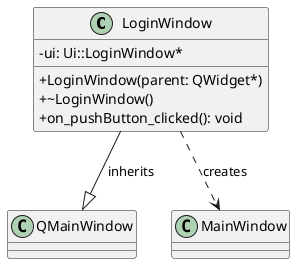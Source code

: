 @startuml LoginWindow
skinparam classAttributeIconSize 0

class LoginWindow {
  - ui: Ui::LoginWindow*
  + LoginWindow(parent: QWidget*)
  + ~LoginWindow()
  + on_pushButton_clicked(): void
}
LoginWindow --|> QMainWindow : inherits
LoginWindow ..> MainWindow : creates
@enduml
